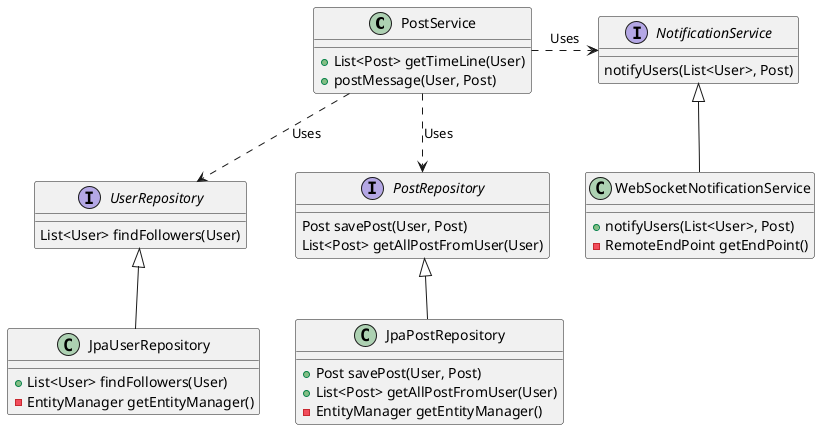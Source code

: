 @startuml
PostService ..> UserRepository : Uses
PostService ..> PostRepository : Uses
PostService .> NotificationService : Uses
NotificationService <|-- WebSocketNotificationService
UserRepository <|-- JpaUserRepository
PostRepository <|-- JpaPostRepository



class PostService{
    +List<Post> getTimeLine(User)
    +postMessage(User, Post)
}

interface NotificationService{
    notifyUsers(List<User>, Post)
}

class WebSocketNotificationService{
    +notifyUsers(List<User>, Post)
    -RemoteEndPoint getEndPoint()
}

interface UserRepository{
    List<User> findFollowers(User)
}

interface PostRepository{
    Post savePost(User, Post)
    List<Post> getAllPostFromUser(User)
}

class JpaUserRepository{
    +List<User> findFollowers(User)
    -EntityManager getEntityManager()
}

class JpaPostRepository{
    +Post savePost(User, Post)
    +List<Post> getAllPostFromUser(User)
    -EntityManager getEntityManager()
}
@enduml
